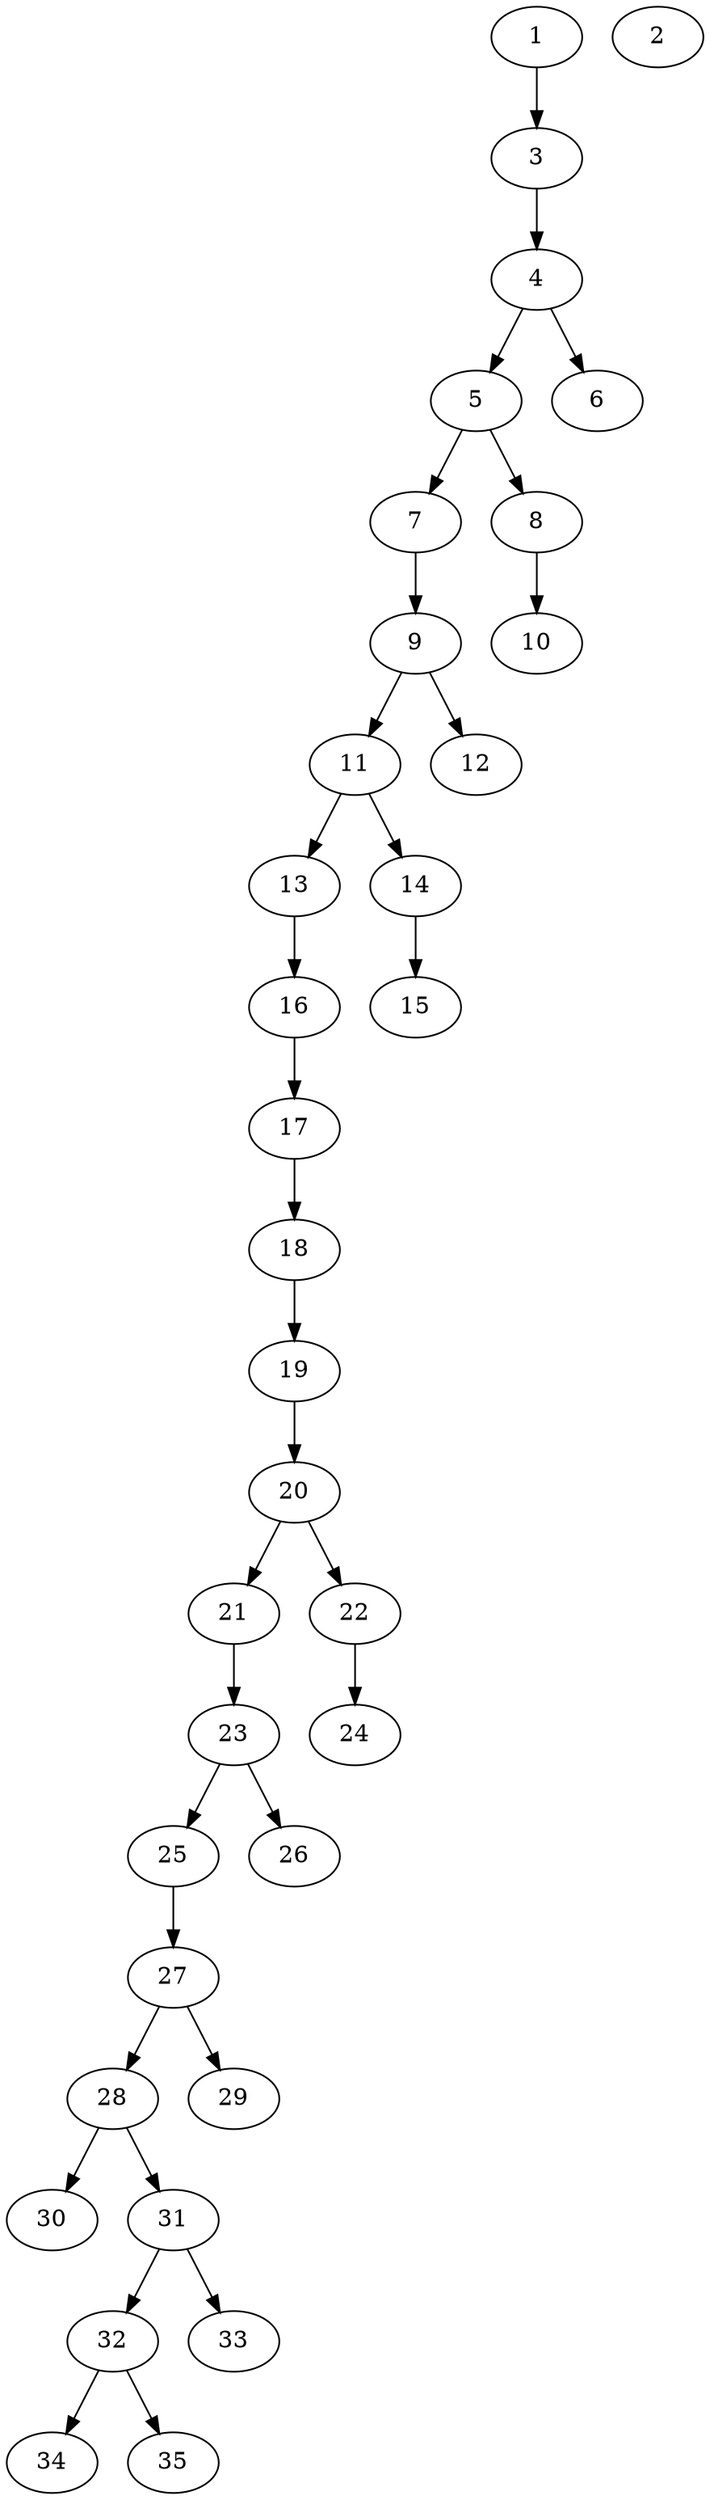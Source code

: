 // DAG automatically generated by daggen at Thu Oct  3 14:05:36 2019
// ./daggen --dot -n 35 --ccr 0.5 --fat 0.3 --regular 0.7 --density 0.5 --mindata 5242880 --maxdata 52428800 
digraph G {
  1 [size="33581056", alpha="0.10", expect_size="16790528"] 
  1 -> 3 [size ="16790528"]
  2 [size="64821248", alpha="0.07", expect_size="32410624"] 
  3 [size="47718400", alpha="0.09", expect_size="23859200"] 
  3 -> 4 [size ="23859200"]
  4 [size="68360192", alpha="0.11", expect_size="34180096"] 
  4 -> 5 [size ="34180096"]
  4 -> 6 [size ="34180096"]
  5 [size="92588032", alpha="0.08", expect_size="46294016"] 
  5 -> 7 [size ="46294016"]
  5 -> 8 [size ="46294016"]
  6 [size="46915584", alpha="0.03", expect_size="23457792"] 
  7 [size="29607936", alpha="0.13", expect_size="14803968"] 
  7 -> 9 [size ="14803968"]
  8 [size="51685376", alpha="0.13", expect_size="25842688"] 
  8 -> 10 [size ="25842688"]
  9 [size="34723840", alpha="0.14", expect_size="17361920"] 
  9 -> 11 [size ="17361920"]
  9 -> 12 [size ="17361920"]
  10 [size="13328384", alpha="0.11", expect_size="6664192"] 
  11 [size="99477504", alpha="0.09", expect_size="49738752"] 
  11 -> 13 [size ="49738752"]
  11 -> 14 [size ="49738752"]
  12 [size="51030016", alpha="0.19", expect_size="25515008"] 
  13 [size="84346880", alpha="0.08", expect_size="42173440"] 
  13 -> 16 [size ="42173440"]
  14 [size="34590720", alpha="0.07", expect_size="17295360"] 
  14 -> 15 [size ="17295360"]
  15 [size="86204416", alpha="0.05", expect_size="43102208"] 
  16 [size="29448192", alpha="0.01", expect_size="14724096"] 
  16 -> 17 [size ="14724096"]
  17 [size="45760512", alpha="0.03", expect_size="22880256"] 
  17 -> 18 [size ="22880256"]
  18 [size="12978176", alpha="0.10", expect_size="6489088"] 
  18 -> 19 [size ="6489088"]
  19 [size="72132608", alpha="0.09", expect_size="36066304"] 
  19 -> 20 [size ="36066304"]
  20 [size="44371968", alpha="0.01", expect_size="22185984"] 
  20 -> 21 [size ="22185984"]
  20 -> 22 [size ="22185984"]
  21 [size="95154176", alpha="0.19", expect_size="47577088"] 
  21 -> 23 [size ="47577088"]
  22 [size="45563904", alpha="0.08", expect_size="22781952"] 
  22 -> 24 [size ="22781952"]
  23 [size="41547776", alpha="0.04", expect_size="20773888"] 
  23 -> 25 [size ="20773888"]
  23 -> 26 [size ="20773888"]
  24 [size="79777792", alpha="0.14", expect_size="39888896"] 
  25 [size="19003392", alpha="0.00", expect_size="9501696"] 
  25 -> 27 [size ="9501696"]
  26 [size="44826624", alpha="0.14", expect_size="22413312"] 
  27 [size="49666048", alpha="0.13", expect_size="24833024"] 
  27 -> 28 [size ="24833024"]
  27 -> 29 [size ="24833024"]
  28 [size="65355776", alpha="0.20", expect_size="32677888"] 
  28 -> 30 [size ="32677888"]
  28 -> 31 [size ="32677888"]
  29 [size="16488448", alpha="0.12", expect_size="8244224"] 
  30 [size="56827904", alpha="0.05", expect_size="28413952"] 
  31 [size="62150656", alpha="0.16", expect_size="31075328"] 
  31 -> 32 [size ="31075328"]
  31 -> 33 [size ="31075328"]
  32 [size="55547904", alpha="0.17", expect_size="27773952"] 
  32 -> 34 [size ="27773952"]
  32 -> 35 [size ="27773952"]
  33 [size="91361280", alpha="0.13", expect_size="45680640"] 
  34 [size="18077696", alpha="0.14", expect_size="9038848"] 
  35 [size="82317312", alpha="0.11", expect_size="41158656"] 
}
